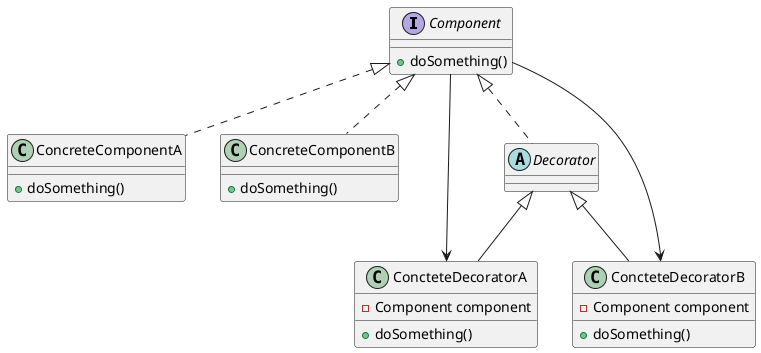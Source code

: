 @startuml

interface Component{
+doSomething()
}

class ConcreteComponentA {
+doSomething()
}

class ConcreteComponentB {
+doSomething()
}

abstract class Decorator {
}

class ConcteteDecoratorA {
-Component component
+ doSomething()
}

class ConcteteDecoratorB {
-Component component
+ doSomething()
}


Component <|.. ConcreteComponentA
Component <|.. ConcreteComponentB
Component <|.. Decorator
Decorator <|-- ConcteteDecoratorA
Decorator <|-- ConcteteDecoratorB
Component --> ConcteteDecoratorA
Component --> ConcteteDecoratorB
@enduml
http://www.plantuml.com/plantuml/png/bP9D2i8m48NtSueibPAUGAH6R-09ndJKGfkHP5nLxsv4Z3yCbEu6tfSlBs6Q91ZbElG0NH2AH_HajZnSE52G4QgMzpoGdBjmMYpX3k1xJ2aZmKSIAkZ6p82T2kCXIKGlvdLgHvuZ2aSp_geagqhulDSMiV7l2IgZjb4KReO2FjpgLjVAFqmIxfyeHQ1CER1MUUmayIstTgqf9W073OKsRyG3
